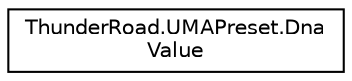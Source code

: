 digraph "Graphical Class Hierarchy"
{
 // LATEX_PDF_SIZE
  edge [fontname="Helvetica",fontsize="10",labelfontname="Helvetica",labelfontsize="10"];
  node [fontname="Helvetica",fontsize="10",shape=record];
  rankdir="LR";
  Node0 [label="ThunderRoad.UMAPreset.Dna\lValue",height=0.2,width=0.4,color="black", fillcolor="white", style="filled",URL="$class_thunder_road_1_1_u_m_a_preset_1_1_dna_value.html",tooltip="Class DnaValue."];
}
